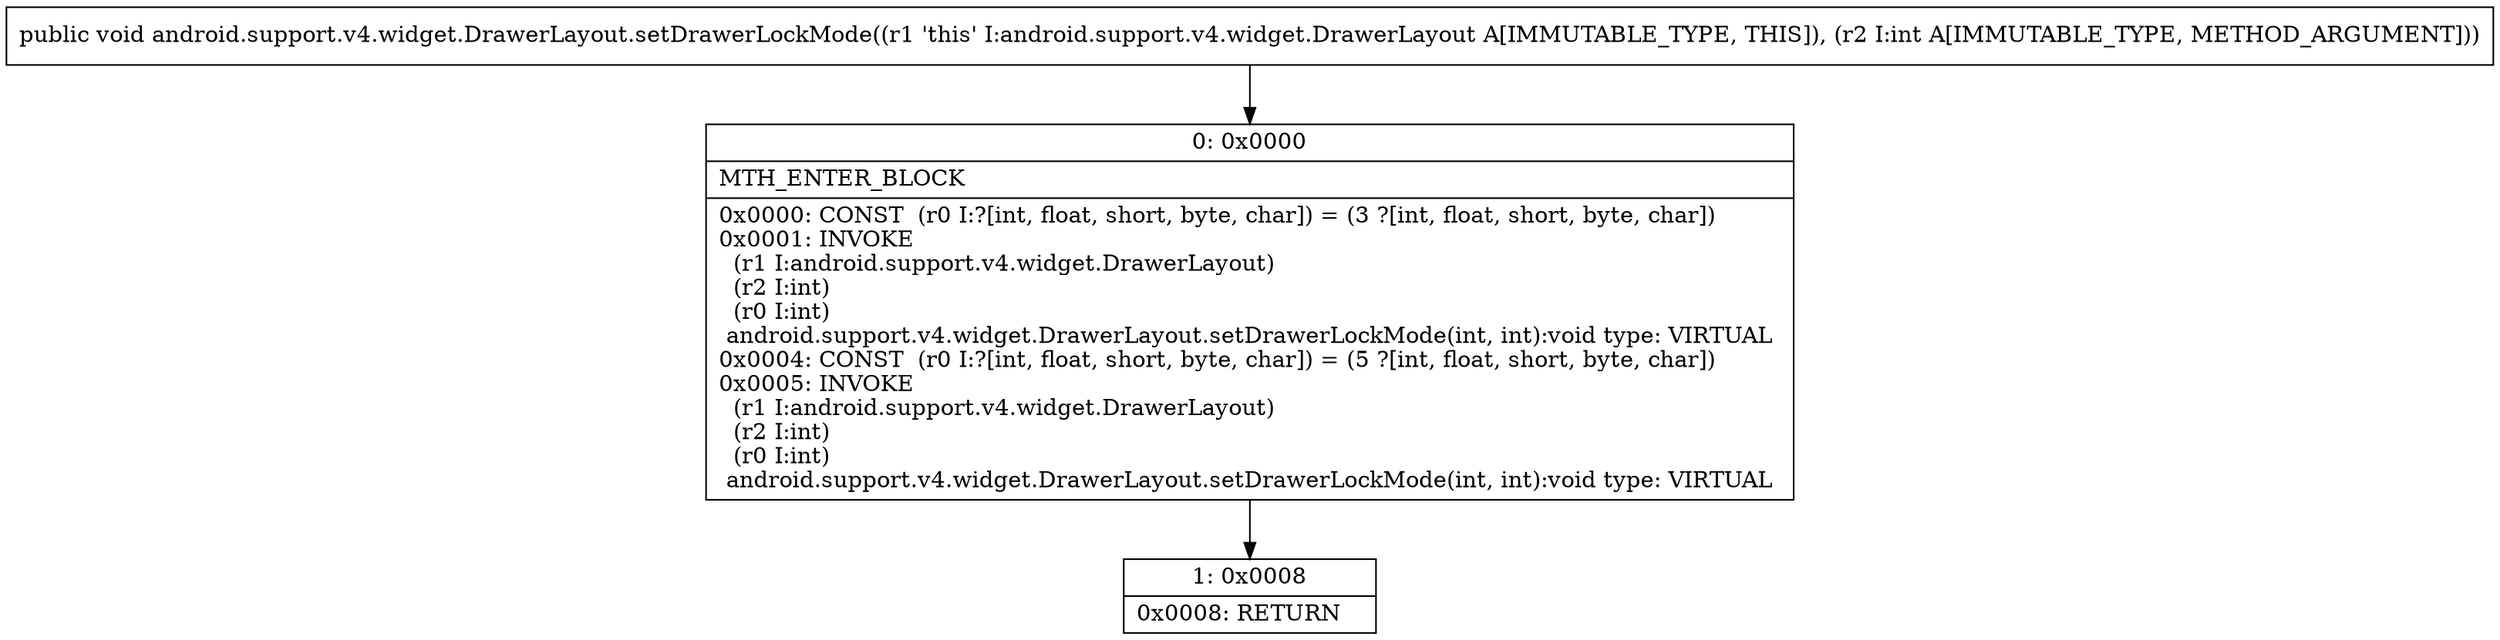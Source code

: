 digraph "CFG forandroid.support.v4.widget.DrawerLayout.setDrawerLockMode(I)V" {
Node_0 [shape=record,label="{0\:\ 0x0000|MTH_ENTER_BLOCK\l|0x0000: CONST  (r0 I:?[int, float, short, byte, char]) = (3 ?[int, float, short, byte, char]) \l0x0001: INVOKE  \l  (r1 I:android.support.v4.widget.DrawerLayout)\l  (r2 I:int)\l  (r0 I:int)\l android.support.v4.widget.DrawerLayout.setDrawerLockMode(int, int):void type: VIRTUAL \l0x0004: CONST  (r0 I:?[int, float, short, byte, char]) = (5 ?[int, float, short, byte, char]) \l0x0005: INVOKE  \l  (r1 I:android.support.v4.widget.DrawerLayout)\l  (r2 I:int)\l  (r0 I:int)\l android.support.v4.widget.DrawerLayout.setDrawerLockMode(int, int):void type: VIRTUAL \l}"];
Node_1 [shape=record,label="{1\:\ 0x0008|0x0008: RETURN   \l}"];
MethodNode[shape=record,label="{public void android.support.v4.widget.DrawerLayout.setDrawerLockMode((r1 'this' I:android.support.v4.widget.DrawerLayout A[IMMUTABLE_TYPE, THIS]), (r2 I:int A[IMMUTABLE_TYPE, METHOD_ARGUMENT])) }"];
MethodNode -> Node_0;
Node_0 -> Node_1;
}

